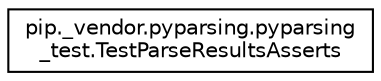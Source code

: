 digraph "Graphical Class Hierarchy"
{
 // LATEX_PDF_SIZE
  edge [fontname="Helvetica",fontsize="10",labelfontname="Helvetica",labelfontsize="10"];
  node [fontname="Helvetica",fontsize="10",shape=record];
  rankdir="LR";
  Node0 [label="pip._vendor.pyparsing.pyparsing\l_test.TestParseResultsAsserts",height=0.2,width=0.4,color="black", fillcolor="white", style="filled",URL="$classpip_1_1__vendor_1_1pyparsing_1_1pyparsing__test_1_1TestParseResultsAsserts.html",tooltip=" "];
}

